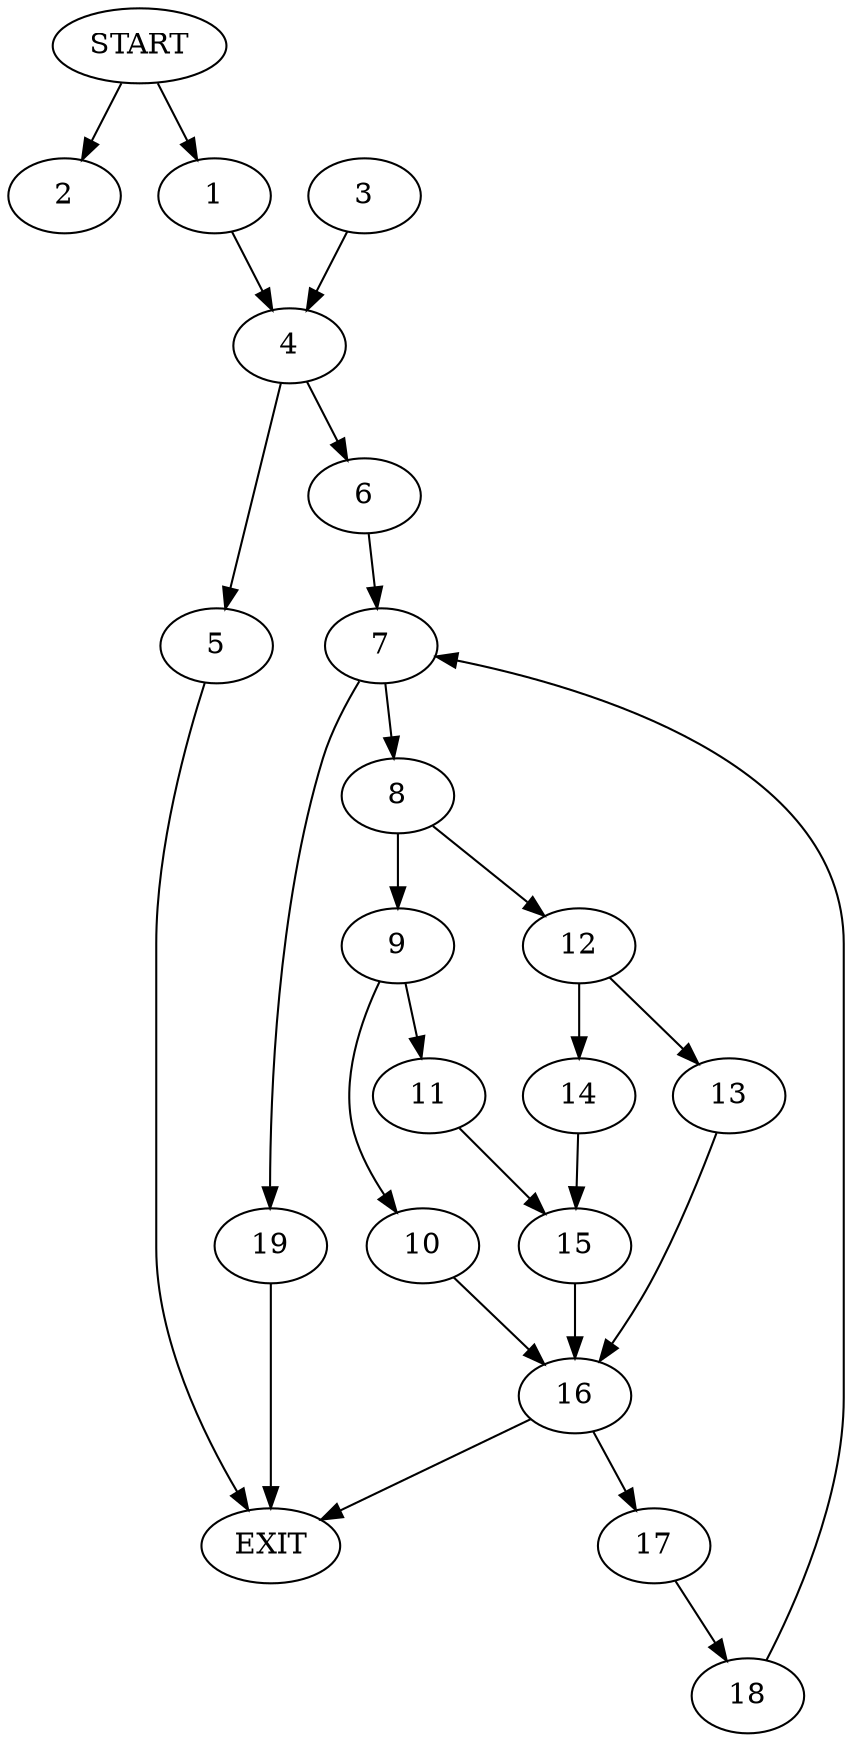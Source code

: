 digraph { 
0 [label="START"];
1;
2;
3;
4;
5;
6;
7;
8;
9;
10;
11;
12;
13;
14;
15;
16;
17;
18;
19;
20[label="EXIT"];
0 -> 1;
0 -> 2;
1 -> 4;
3 -> 4;
4 -> 5;
4 -> 6;
5 -> 20;
6 -> 7;
7 -> 8;
7 -> 19;
8 -> 9;
8 -> 12;
9 -> 10;
9 -> 11;
10 -> 16;
11 -> 15;
12 -> 13;
12 -> 14;
13 -> 16;
14 -> 15;
15 -> 16;
16 -> 20;
16 -> 17;
17 -> 18;
18 -> 7;
19 -> 20;
}